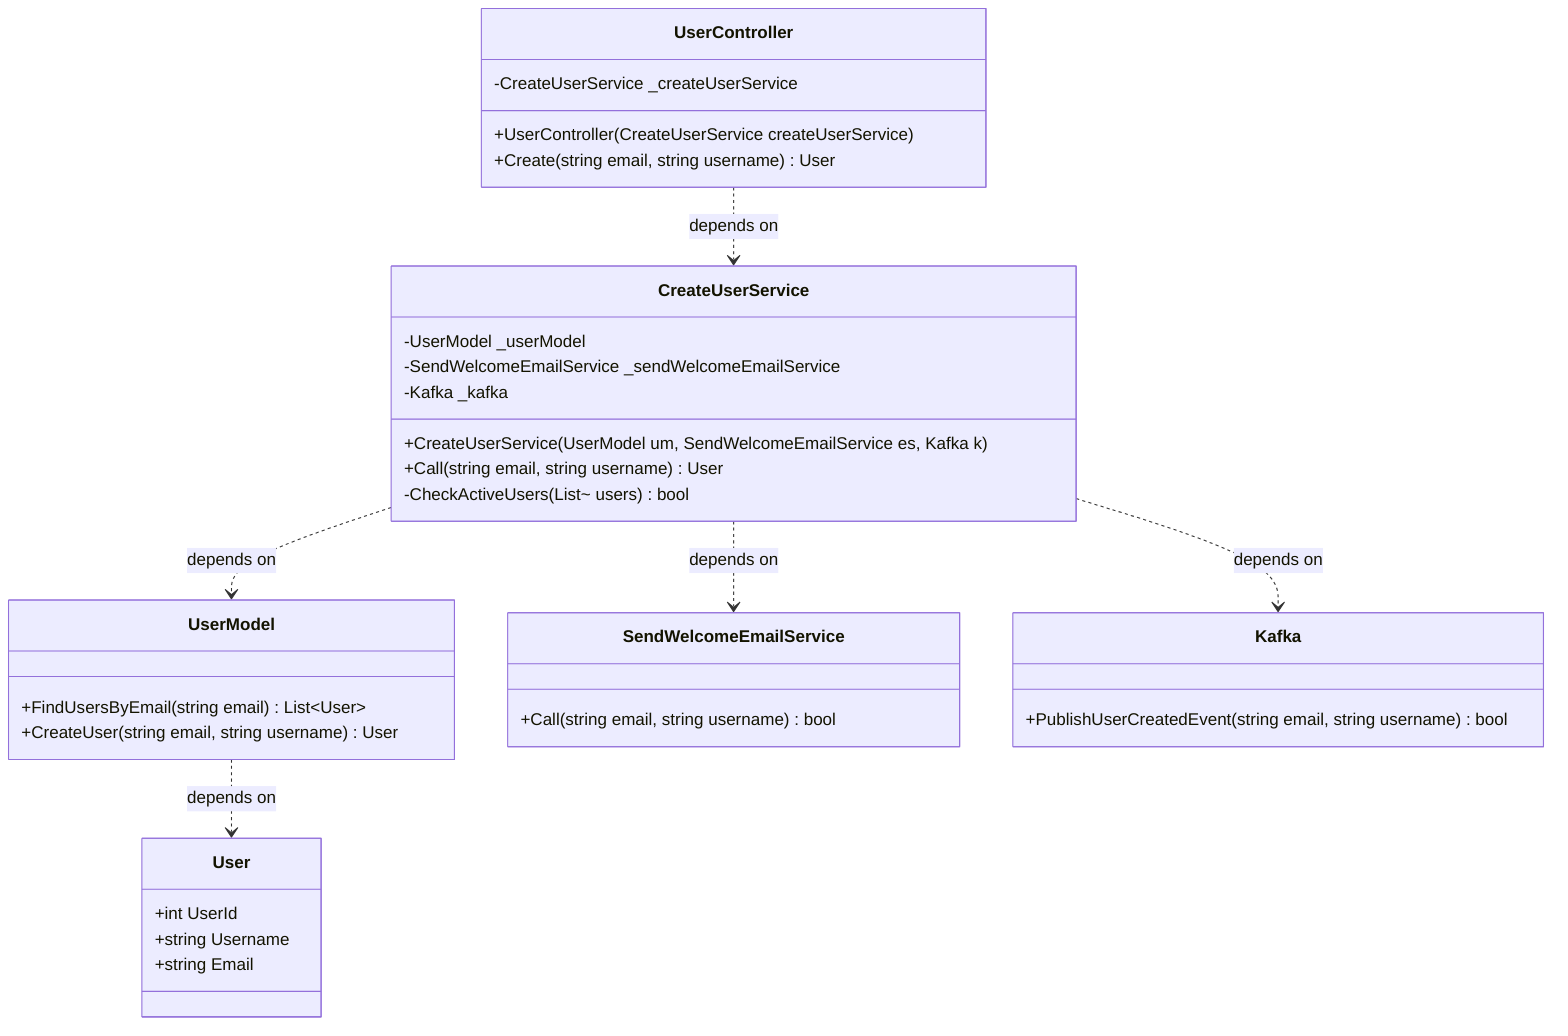 classDiagram
  class UserController {
    -CreateUserService _createUserService
    +UserController(CreateUserService createUserService)
    +Create(string email, string username) User

  }

  class CreateUserService {
    -UserModel _userModel
    -SendWelcomeEmailService _sendWelcomeEmailService
    -Kafka _kafka
    +CreateUserService(UserModel um, SendWelcomeEmailService es, Kafka k)
    +Call(string email, string username) User
    -CheckActiveUsers(List~ users) bool
  }

  class UserModel {
    +FindUsersByEmail(string email) List~User~
    +CreateUser(string email, string username) User
  }
  
  class User {
    +int UserId
    +string Username
    +string Email
  }

  class SendWelcomeEmailService {
    +Call(string email, string username) bool
  }

  class Kafka {
    +PublishUserCreatedEvent(string email, string username) bool
  }


  UserController ..> CreateUserService: depends on
  CreateUserService ..> UserModel: depends on
  UserModel ..> User: depends on
  CreateUserService ..> SendWelcomeEmailService: depends on
  CreateUserService ..> Kafka: depends on